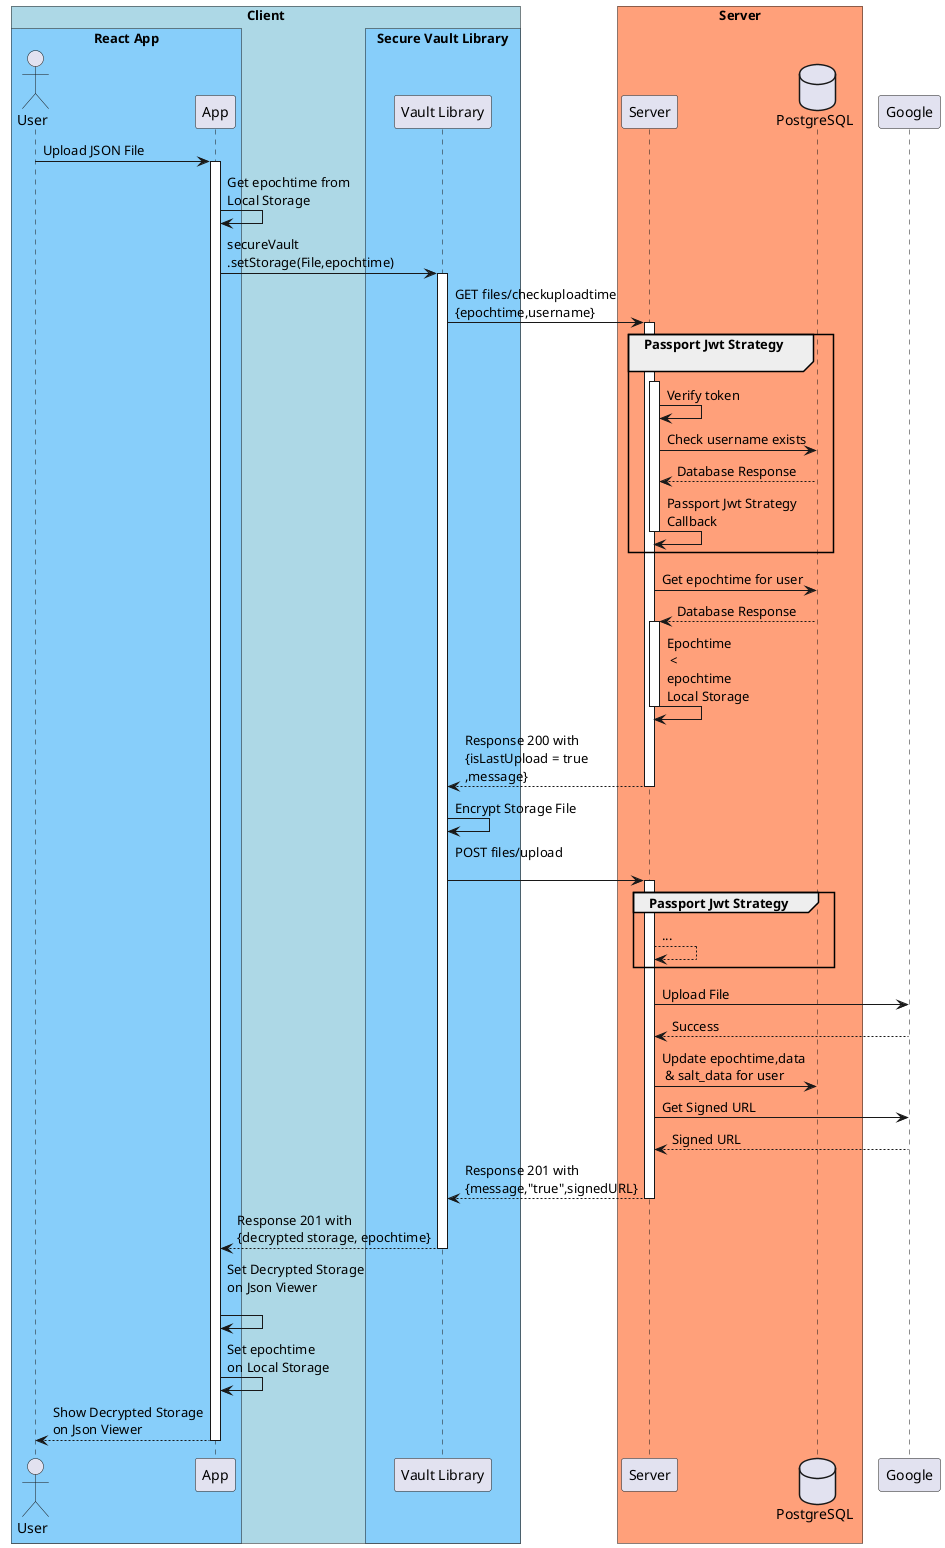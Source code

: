 @startuml SetStorage
!pragma teoz true

box "Client" #LightBlue
box "React App" #LightSkyBlue
actor User
participant App
end box
box "Secure Vault Library" #LightSkyBlue
participant "Vault Library" as SVC
end box
end box
box "Server" #LightSalmon
participant Server
database PostgreSQL
end box

User -> App : Upload JSON File
activate App
    App -> App : Get epochtime from\nLocal Storage
    App -> SVC: secureVault\n.setStorage(File,epochtime)
        activate SVC
        SVC -> Server: GET files/checkuploadtime\n{epochtime,username}
        activate Server
        group Passport Jwt Strategy\n
        activate Server
            Server -> Server: Verify token
            Server -> PostgreSQL: Check username exists
            Server <-- PostgreSQL: Database Response
            Server -> Server: Passport Jwt Strategy\nCallback
        deactivate Server
        end
        Server -> PostgreSQL: Get epochtime for user
        Server <-- PostgreSQL: Database Response
        activate Server
            Server -> Server: Epochtime\n < \nepochtime \nLocal Storage
        deactivate Server
        SVC <-- Server: Response 200 with\n{isLastUpload = true\n,message}
        deactivate Server
        SVC -> SVC: Encrypt Storage File
        SVC -> Server: POST files/upload\n
        activate Server
        group Passport Jwt Strategy
            Server --> Server: ...
        end
        Server -> Google: Upload File
        Server <-- Google: Success
        Server -> PostgreSQL: Update epochtime,data\n & salt_data for user
        Server -> Google: Get Signed URL
        Server <-- Google: Signed URL
        SVC <-- Server: Response 201 with\n{message,"true",signedURL} 
        deactivate Server
        App <-- SVC: Response 201 with\n{decrypted storage, epochtime}
        deactivate SVC
    App -> App: Set Decrypted Storage\non Json Viewer\n
    App -> App: Set epochtime\non Local Storage
    User <-- App: Show Decrypted Storage\non Json Viewer
deactivate App